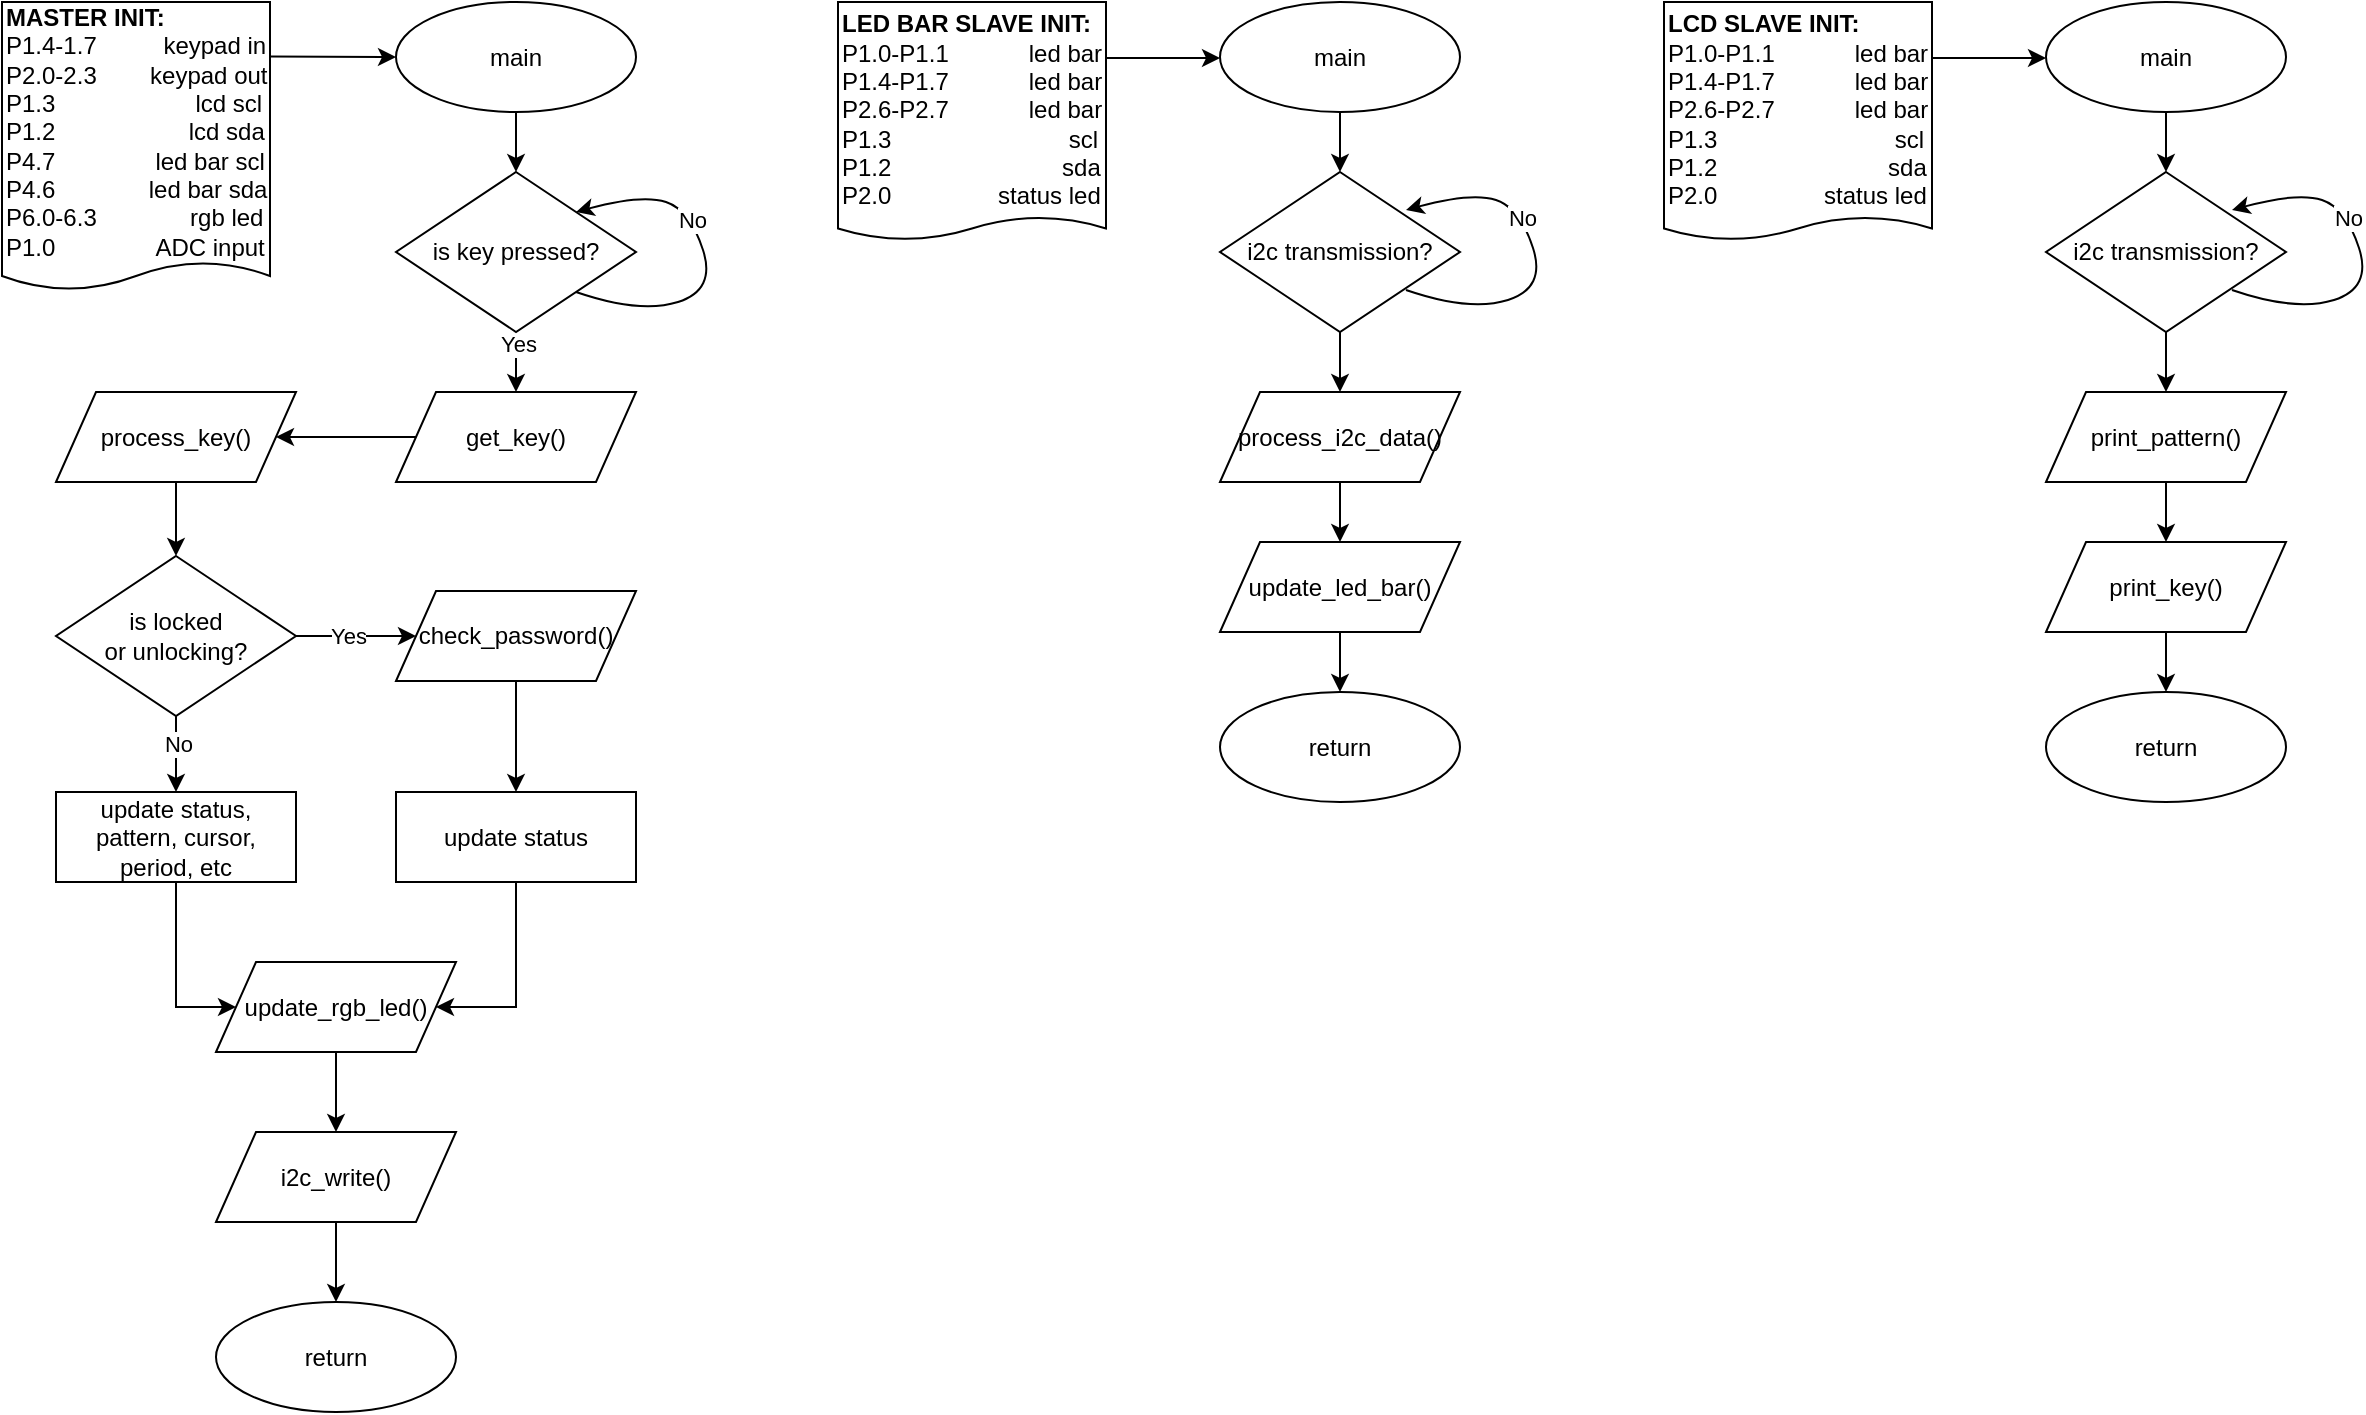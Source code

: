 <mxfile version="26.2.3">
  <diagram name="Page-1" id="2DfoEZhMG623mxN_82BM">
    <mxGraphModel dx="1043" dy="555" grid="0" gridSize="10" guides="1" tooltips="1" connect="1" arrows="1" fold="1" page="0" pageScale="1" pageWidth="850" pageHeight="1100" math="0" shadow="0">
      <root>
        <mxCell id="0" />
        <mxCell id="1" parent="0" />
        <mxCell id="OZjv875h6kdG-M16T15z-1" value="" style="edgeStyle=orthogonalEdgeStyle;rounded=0;orthogonalLoop=1;jettySize=auto;html=1;entryX=0;entryY=0.5;entryDx=0;entryDy=0;" edge="1" parent="1" target="OZjv875h6kdG-M16T15z-4">
          <mxGeometry relative="1" as="geometry">
            <mxPoint x="163.0" y="47.298" as="sourcePoint" />
            <mxPoint x="237.042" y="47.298" as="targetPoint" />
            <Array as="points">
              <mxPoint x="163" y="47" />
            </Array>
          </mxGeometry>
        </mxCell>
        <mxCell id="OZjv875h6kdG-M16T15z-2" value="&lt;b&gt;MASTER INIT:&lt;/b&gt;&lt;div&gt;P1.4-1.7&amp;nbsp; &amp;nbsp; &amp;nbsp; &amp;nbsp; &amp;nbsp; keypad in&lt;/div&gt;&lt;div&gt;P2.0-2.3&amp;nbsp; &amp;nbsp; &amp;nbsp; &amp;nbsp; keypad out&lt;/div&gt;&lt;div&gt;&lt;div&gt;P1.3&amp;nbsp; &amp;nbsp; &amp;nbsp; &amp;nbsp; &amp;nbsp; &amp;nbsp; &amp;nbsp; &amp;nbsp; &amp;nbsp; &amp;nbsp; &amp;nbsp;lcd scl&lt;/div&gt;&lt;/div&gt;&lt;div&gt;P1.2&amp;nbsp; &amp;nbsp; &amp;nbsp; &amp;nbsp; &amp;nbsp; &amp;nbsp; &amp;nbsp; &amp;nbsp; &amp;nbsp; &amp;nbsp; lcd sda&lt;/div&gt;&lt;div&gt;P4.7&amp;nbsp; &amp;nbsp; &amp;nbsp; &amp;nbsp; &amp;nbsp; &amp;nbsp; &amp;nbsp; &amp;nbsp;led bar scl&lt;/div&gt;&lt;div&gt;P4.6&amp;nbsp; &amp;nbsp; &amp;nbsp; &amp;nbsp; &amp;nbsp; &amp;nbsp; &amp;nbsp; led bar sda&lt;/div&gt;&lt;div&gt;P6.0-6.3&amp;nbsp; &amp;nbsp; &amp;nbsp; &amp;nbsp; &amp;nbsp; &amp;nbsp; &amp;nbsp; rgb led&lt;/div&gt;&lt;div&gt;P1.0&amp;nbsp; &amp;nbsp; &amp;nbsp; &amp;nbsp; &amp;nbsp; &amp;nbsp; &amp;nbsp; &amp;nbsp;ADC input&lt;/div&gt;" style="shape=document;whiteSpace=wrap;html=1;boundedLbl=1;size=0.097;align=left;" vertex="1" parent="1">
          <mxGeometry x="29" y="20" width="134" height="144" as="geometry" />
        </mxCell>
        <mxCell id="OZjv875h6kdG-M16T15z-3" value="" style="edgeStyle=orthogonalEdgeStyle;rounded=0;orthogonalLoop=1;jettySize=auto;html=1;" edge="1" parent="1" source="OZjv875h6kdG-M16T15z-4" target="OZjv875h6kdG-M16T15z-7">
          <mxGeometry relative="1" as="geometry" />
        </mxCell>
        <mxCell id="OZjv875h6kdG-M16T15z-4" value="main" style="ellipse;whiteSpace=wrap;html=1;" vertex="1" parent="1">
          <mxGeometry x="226" y="20" width="120" height="55" as="geometry" />
        </mxCell>
        <mxCell id="OZjv875h6kdG-M16T15z-5" value="" style="edgeStyle=orthogonalEdgeStyle;rounded=0;orthogonalLoop=1;jettySize=auto;html=1;" edge="1" parent="1" source="OZjv875h6kdG-M16T15z-7">
          <mxGeometry relative="1" as="geometry">
            <mxPoint x="286" y="215" as="targetPoint" />
          </mxGeometry>
        </mxCell>
        <mxCell id="OZjv875h6kdG-M16T15z-6" value="Yes" style="edgeLabel;html=1;align=center;verticalAlign=middle;resizable=0;points=[];" vertex="1" connectable="0" parent="OZjv875h6kdG-M16T15z-5">
          <mxGeometry x="-0.606" y="1" relative="1" as="geometry">
            <mxPoint as="offset" />
          </mxGeometry>
        </mxCell>
        <mxCell id="OZjv875h6kdG-M16T15z-7" value="is key pressed?" style="rhombus;whiteSpace=wrap;html=1;" vertex="1" parent="1">
          <mxGeometry x="226" y="105" width="120" height="80" as="geometry" />
        </mxCell>
        <mxCell id="OZjv875h6kdG-M16T15z-8" value="" style="curved=1;endArrow=classic;html=1;rounded=0;exitX=1;exitY=1;exitDx=0;exitDy=0;entryX=1;entryY=0;entryDx=0;entryDy=0;" edge="1" parent="1" source="OZjv875h6kdG-M16T15z-7" target="OZjv875h6kdG-M16T15z-7">
          <mxGeometry width="50" height="50" relative="1" as="geometry">
            <mxPoint x="378" y="183" as="sourcePoint" />
            <mxPoint x="428" y="133" as="targetPoint" />
            <Array as="points">
              <mxPoint x="348" y="176" />
              <mxPoint x="386" y="164" />
              <mxPoint x="373" y="124" />
              <mxPoint x="349" y="116" />
            </Array>
          </mxGeometry>
        </mxCell>
        <mxCell id="OZjv875h6kdG-M16T15z-9" value="No" style="edgeLabel;html=1;align=center;verticalAlign=middle;resizable=0;points=[];" vertex="1" connectable="0" parent="OZjv875h6kdG-M16T15z-8">
          <mxGeometry x="0.265" y="1" relative="1" as="geometry">
            <mxPoint as="offset" />
          </mxGeometry>
        </mxCell>
        <mxCell id="OZjv875h6kdG-M16T15z-10" value="" style="edgeStyle=orthogonalEdgeStyle;rounded=0;orthogonalLoop=1;jettySize=auto;html=1;" edge="1" parent="1" source="OZjv875h6kdG-M16T15z-11" target="OZjv875h6kdG-M16T15z-13">
          <mxGeometry relative="1" as="geometry" />
        </mxCell>
        <mxCell id="OZjv875h6kdG-M16T15z-11" value="get_key()" style="shape=parallelogram;perimeter=parallelogramPerimeter;whiteSpace=wrap;html=1;fixedSize=1;" vertex="1" parent="1">
          <mxGeometry x="226" y="215" width="120" height="45" as="geometry" />
        </mxCell>
        <mxCell id="OZjv875h6kdG-M16T15z-12" value="" style="edgeStyle=orthogonalEdgeStyle;rounded=0;orthogonalLoop=1;jettySize=auto;html=1;" edge="1" parent="1" source="OZjv875h6kdG-M16T15z-13" target="OZjv875h6kdG-M16T15z-18">
          <mxGeometry relative="1" as="geometry" />
        </mxCell>
        <mxCell id="OZjv875h6kdG-M16T15z-13" value="process_key()" style="shape=parallelogram;perimeter=parallelogramPerimeter;whiteSpace=wrap;html=1;fixedSize=1;" vertex="1" parent="1">
          <mxGeometry x="56" y="215" width="120" height="45" as="geometry" />
        </mxCell>
        <mxCell id="OZjv875h6kdG-M16T15z-14" value="" style="edgeStyle=orthogonalEdgeStyle;rounded=0;orthogonalLoop=1;jettySize=auto;html=1;" edge="1" parent="1" source="OZjv875h6kdG-M16T15z-18" target="OZjv875h6kdG-M16T15z-20">
          <mxGeometry relative="1" as="geometry" />
        </mxCell>
        <mxCell id="OZjv875h6kdG-M16T15z-15" value="Yes" style="edgeLabel;html=1;align=center;verticalAlign=middle;resizable=0;points=[];" vertex="1" connectable="0" parent="OZjv875h6kdG-M16T15z-14">
          <mxGeometry x="0.079" y="-1" relative="1" as="geometry">
            <mxPoint x="-7" y="-1" as="offset" />
          </mxGeometry>
        </mxCell>
        <mxCell id="OZjv875h6kdG-M16T15z-16" value="" style="edgeStyle=orthogonalEdgeStyle;rounded=0;orthogonalLoop=1;jettySize=auto;html=1;" edge="1" parent="1" source="OZjv875h6kdG-M16T15z-18" target="OZjv875h6kdG-M16T15z-21">
          <mxGeometry relative="1" as="geometry" />
        </mxCell>
        <mxCell id="OZjv875h6kdG-M16T15z-17" value="No" style="edgeLabel;html=1;align=center;verticalAlign=middle;resizable=0;points=[];" vertex="1" connectable="0" parent="OZjv875h6kdG-M16T15z-16">
          <mxGeometry x="-0.344" y="1" relative="1" as="geometry">
            <mxPoint as="offset" />
          </mxGeometry>
        </mxCell>
        <mxCell id="OZjv875h6kdG-M16T15z-18" value="is locked&lt;div&gt;or unlocking?&lt;/div&gt;" style="rhombus;whiteSpace=wrap;html=1;" vertex="1" parent="1">
          <mxGeometry x="56" y="297" width="120" height="80" as="geometry" />
        </mxCell>
        <mxCell id="OZjv875h6kdG-M16T15z-19" value="" style="edgeStyle=orthogonalEdgeStyle;rounded=0;orthogonalLoop=1;jettySize=auto;html=1;" edge="1" parent="1" source="OZjv875h6kdG-M16T15z-20" target="OZjv875h6kdG-M16T15z-22">
          <mxGeometry relative="1" as="geometry" />
        </mxCell>
        <mxCell id="OZjv875h6kdG-M16T15z-20" value="check_password()" style="shape=parallelogram;perimeter=parallelogramPerimeter;whiteSpace=wrap;html=1;fixedSize=1;" vertex="1" parent="1">
          <mxGeometry x="226" y="314.5" width="120" height="45" as="geometry" />
        </mxCell>
        <mxCell id="OZjv875h6kdG-M16T15z-21" value="update status, pattern, cursor, period, etc" style="rounded=0;whiteSpace=wrap;html=1;" vertex="1" parent="1">
          <mxGeometry x="56" y="415" width="120" height="45" as="geometry" />
        </mxCell>
        <mxCell id="OZjv875h6kdG-M16T15z-22" value="update status" style="rounded=0;whiteSpace=wrap;html=1;" vertex="1" parent="1">
          <mxGeometry x="226" y="415" width="120" height="45" as="geometry" />
        </mxCell>
        <mxCell id="OZjv875h6kdG-M16T15z-23" value="" style="edgeStyle=orthogonalEdgeStyle;rounded=0;orthogonalLoop=1;jettySize=auto;html=1;entryX=0;entryY=0.5;entryDx=0;entryDy=0;" edge="1" parent="1" target="OZjv875h6kdG-M16T15z-26">
          <mxGeometry relative="1" as="geometry">
            <mxPoint x="116" y="460" as="sourcePoint" />
            <Array as="points">
              <mxPoint x="116" y="522" />
            </Array>
          </mxGeometry>
        </mxCell>
        <mxCell id="OZjv875h6kdG-M16T15z-24" value="" style="edgeStyle=orthogonalEdgeStyle;rounded=0;orthogonalLoop=1;jettySize=auto;html=1;entryX=1;entryY=0.5;entryDx=0;entryDy=0;" edge="1" parent="1" target="OZjv875h6kdG-M16T15z-26">
          <mxGeometry relative="1" as="geometry">
            <mxPoint x="286" y="460" as="sourcePoint" />
            <Array as="points">
              <mxPoint x="286" y="523" />
            </Array>
          </mxGeometry>
        </mxCell>
        <mxCell id="OZjv875h6kdG-M16T15z-25" value="" style="edgeStyle=orthogonalEdgeStyle;rounded=0;orthogonalLoop=1;jettySize=auto;html=1;" edge="1" parent="1" source="OZjv875h6kdG-M16T15z-26" target="OZjv875h6kdG-M16T15z-28">
          <mxGeometry relative="1" as="geometry" />
        </mxCell>
        <mxCell id="OZjv875h6kdG-M16T15z-26" value="update_rgb_led()" style="shape=parallelogram;perimeter=parallelogramPerimeter;whiteSpace=wrap;html=1;fixedSize=1;" vertex="1" parent="1">
          <mxGeometry x="136" y="500" width="120" height="45" as="geometry" />
        </mxCell>
        <mxCell id="OZjv875h6kdG-M16T15z-27" value="" style="edgeStyle=orthogonalEdgeStyle;rounded=0;orthogonalLoop=1;jettySize=auto;html=1;" edge="1" parent="1" source="OZjv875h6kdG-M16T15z-28" target="OZjv875h6kdG-M16T15z-29">
          <mxGeometry relative="1" as="geometry" />
        </mxCell>
        <mxCell id="OZjv875h6kdG-M16T15z-28" value="i2c_write()" style="shape=parallelogram;perimeter=parallelogramPerimeter;whiteSpace=wrap;html=1;fixedSize=1;" vertex="1" parent="1">
          <mxGeometry x="136" y="585" width="120" height="45" as="geometry" />
        </mxCell>
        <mxCell id="OZjv875h6kdG-M16T15z-29" value="return" style="ellipse;whiteSpace=wrap;html=1;" vertex="1" parent="1">
          <mxGeometry x="136" y="670" width="120" height="55" as="geometry" />
        </mxCell>
        <mxCell id="OZjv875h6kdG-M16T15z-30" value="" style="edgeStyle=orthogonalEdgeStyle;rounded=0;orthogonalLoop=1;jettySize=auto;html=1;" edge="1" parent="1" source="OZjv875h6kdG-M16T15z-31" target="OZjv875h6kdG-M16T15z-33">
          <mxGeometry relative="1" as="geometry">
            <Array as="points">
              <mxPoint x="593" y="48" />
              <mxPoint x="593" y="48" />
            </Array>
          </mxGeometry>
        </mxCell>
        <mxCell id="OZjv875h6kdG-M16T15z-31" value="&lt;b&gt;LED BAR SLAVE INIT:&lt;/b&gt;&lt;div&gt;P1.0-P1.1&lt;span style=&quot;white-space: pre;&quot;&gt;&#x9;&lt;/span&gt;&amp;nbsp; &amp;nbsp;&amp;nbsp;led bar&lt;/div&gt;&lt;div&gt;P1.4-P1.7&amp;nbsp; &amp;nbsp; &amp;nbsp; &amp;nbsp; &amp;nbsp; &amp;nbsp; led bar&lt;/div&gt;&lt;div&gt;P2.6-P2.7&amp;nbsp; &amp;nbsp; &amp;nbsp; &amp;nbsp; &amp;nbsp; &amp;nbsp; led bar&lt;/div&gt;&lt;div&gt;P1.3&lt;span style=&quot;white-space: pre;&quot;&gt;&#x9;&lt;/span&gt;&lt;span style=&quot;white-space: pre;&quot;&gt;&#x9;&lt;/span&gt;&lt;span style=&quot;white-space: pre;&quot;&gt;&#x9;&lt;/span&gt;&lt;span style=&quot;white-space: pre;&quot;&gt;&#x9;&lt;/span&gt;&amp;nbsp; scl&lt;/div&gt;&lt;div&gt;P1.2&amp;nbsp;&lt;span style=&quot;white-space: pre;&quot;&gt;&#x9;&lt;/span&gt;&lt;span style=&quot;white-space: pre;&quot;&gt;&#x9;&lt;/span&gt;&amp;nbsp; &amp;nbsp; &amp;nbsp; &amp;nbsp; &amp;nbsp;sda&lt;/div&gt;&lt;div&gt;P2.0&amp;nbsp; &amp;nbsp; &amp;nbsp; &amp;nbsp; &amp;nbsp; &amp;nbsp; &amp;nbsp; &amp;nbsp; status led&lt;/div&gt;" style="shape=document;whiteSpace=wrap;html=1;boundedLbl=1;size=0.097;align=left;" vertex="1" parent="1">
          <mxGeometry x="447" y="20" width="134" height="119" as="geometry" />
        </mxCell>
        <mxCell id="OZjv875h6kdG-M16T15z-32" value="" style="edgeStyle=orthogonalEdgeStyle;rounded=0;orthogonalLoop=1;jettySize=auto;html=1;" edge="1" parent="1" source="OZjv875h6kdG-M16T15z-33" target="OZjv875h6kdG-M16T15z-35">
          <mxGeometry relative="1" as="geometry" />
        </mxCell>
        <mxCell id="OZjv875h6kdG-M16T15z-33" value="main" style="ellipse;whiteSpace=wrap;html=1;" vertex="1" parent="1">
          <mxGeometry x="638" y="20" width="120" height="55" as="geometry" />
        </mxCell>
        <mxCell id="OZjv875h6kdG-M16T15z-34" value="" style="edgeStyle=orthogonalEdgeStyle;rounded=0;orthogonalLoop=1;jettySize=auto;html=1;" edge="1" parent="1" source="OZjv875h6kdG-M16T15z-35" target="OZjv875h6kdG-M16T15z-39">
          <mxGeometry relative="1" as="geometry" />
        </mxCell>
        <mxCell id="OZjv875h6kdG-M16T15z-35" value="i2c transmission?" style="rhombus;whiteSpace=wrap;html=1;" vertex="1" parent="1">
          <mxGeometry x="638" y="105" width="120" height="80" as="geometry" />
        </mxCell>
        <mxCell id="OZjv875h6kdG-M16T15z-36" value="" style="curved=1;endArrow=classic;html=1;rounded=0;exitX=1;exitY=1;exitDx=0;exitDy=0;entryX=1;entryY=0;entryDx=0;entryDy=0;" edge="1" parent="1">
          <mxGeometry width="50" height="50" relative="1" as="geometry">
            <mxPoint x="731" y="164" as="sourcePoint" />
            <mxPoint x="731" y="124" as="targetPoint" />
            <Array as="points">
              <mxPoint x="763" y="175" />
              <mxPoint x="801" y="163" />
              <mxPoint x="788" y="123" />
              <mxPoint x="764" y="115" />
            </Array>
          </mxGeometry>
        </mxCell>
        <mxCell id="OZjv875h6kdG-M16T15z-37" value="No" style="edgeLabel;html=1;align=center;verticalAlign=middle;resizable=0;points=[];" vertex="1" connectable="0" parent="OZjv875h6kdG-M16T15z-36">
          <mxGeometry x="0.265" y="1" relative="1" as="geometry">
            <mxPoint as="offset" />
          </mxGeometry>
        </mxCell>
        <mxCell id="OZjv875h6kdG-M16T15z-38" value="" style="edgeStyle=orthogonalEdgeStyle;rounded=0;orthogonalLoop=1;jettySize=auto;html=1;" edge="1" parent="1" source="OZjv875h6kdG-M16T15z-39" target="OZjv875h6kdG-M16T15z-41">
          <mxGeometry relative="1" as="geometry" />
        </mxCell>
        <mxCell id="OZjv875h6kdG-M16T15z-39" value="process_i2c_data()" style="shape=parallelogram;perimeter=parallelogramPerimeter;whiteSpace=wrap;html=1;fixedSize=1;" vertex="1" parent="1">
          <mxGeometry x="638" y="215" width="120" height="45" as="geometry" />
        </mxCell>
        <mxCell id="OZjv875h6kdG-M16T15z-40" value="" style="edgeStyle=orthogonalEdgeStyle;rounded=0;orthogonalLoop=1;jettySize=auto;html=1;" edge="1" parent="1" source="OZjv875h6kdG-M16T15z-41" target="OZjv875h6kdG-M16T15z-42">
          <mxGeometry relative="1" as="geometry" />
        </mxCell>
        <mxCell id="OZjv875h6kdG-M16T15z-41" value="update_led_bar()" style="shape=parallelogram;perimeter=parallelogramPerimeter;whiteSpace=wrap;html=1;fixedSize=1;" vertex="1" parent="1">
          <mxGeometry x="638" y="290" width="120" height="45" as="geometry" />
        </mxCell>
        <mxCell id="OZjv875h6kdG-M16T15z-42" value="return" style="ellipse;whiteSpace=wrap;html=1;" vertex="1" parent="1">
          <mxGeometry x="638" y="365" width="120" height="55" as="geometry" />
        </mxCell>
        <mxCell id="OZjv875h6kdG-M16T15z-43" value="" style="edgeStyle=orthogonalEdgeStyle;rounded=0;orthogonalLoop=1;jettySize=auto;html=1;" edge="1" parent="1" source="OZjv875h6kdG-M16T15z-44" target="OZjv875h6kdG-M16T15z-46">
          <mxGeometry relative="1" as="geometry">
            <Array as="points">
              <mxPoint x="1006" y="48" />
              <mxPoint x="1006" y="48" />
            </Array>
          </mxGeometry>
        </mxCell>
        <mxCell id="OZjv875h6kdG-M16T15z-44" value="&lt;b&gt;LCD SLAVE INIT:&lt;/b&gt;&lt;div&gt;P1.0-P1.1&lt;span style=&quot;white-space: pre;&quot;&gt;&#x9;&lt;/span&gt;&amp;nbsp; &amp;nbsp;&amp;nbsp;led bar&lt;/div&gt;&lt;div&gt;P1.4-P1.7&amp;nbsp; &amp;nbsp; &amp;nbsp; &amp;nbsp; &amp;nbsp; &amp;nbsp; led bar&lt;/div&gt;&lt;div&gt;P2.6-P2.7&amp;nbsp; &amp;nbsp; &amp;nbsp; &amp;nbsp; &amp;nbsp; &amp;nbsp; led bar&lt;/div&gt;&lt;div&gt;P1.3&lt;span style=&quot;white-space: pre;&quot;&gt;&#x9;&lt;/span&gt;&lt;span style=&quot;white-space: pre;&quot;&gt;&#x9;&lt;/span&gt;&lt;span style=&quot;white-space: pre;&quot;&gt;&#x9;&lt;/span&gt;&lt;span style=&quot;white-space: pre;&quot;&gt;&#x9;&lt;/span&gt;&amp;nbsp; scl&lt;/div&gt;&lt;div&gt;P1.2&amp;nbsp;&lt;span style=&quot;white-space: pre;&quot;&gt;&#x9;&lt;/span&gt;&lt;span style=&quot;white-space: pre;&quot;&gt;&#x9;&lt;/span&gt;&amp;nbsp; &amp;nbsp; &amp;nbsp; &amp;nbsp; &amp;nbsp;sda&lt;/div&gt;&lt;div&gt;P2.0&amp;nbsp; &amp;nbsp; &amp;nbsp; &amp;nbsp; &amp;nbsp; &amp;nbsp; &amp;nbsp; &amp;nbsp; status led&lt;/div&gt;" style="shape=document;whiteSpace=wrap;html=1;boundedLbl=1;size=0.097;align=left;" vertex="1" parent="1">
          <mxGeometry x="860" y="20" width="134" height="119" as="geometry" />
        </mxCell>
        <mxCell id="OZjv875h6kdG-M16T15z-45" value="" style="edgeStyle=orthogonalEdgeStyle;rounded=0;orthogonalLoop=1;jettySize=auto;html=1;" edge="1" parent="1" source="OZjv875h6kdG-M16T15z-46" target="OZjv875h6kdG-M16T15z-48">
          <mxGeometry relative="1" as="geometry" />
        </mxCell>
        <mxCell id="OZjv875h6kdG-M16T15z-46" value="main" style="ellipse;whiteSpace=wrap;html=1;" vertex="1" parent="1">
          <mxGeometry x="1051" y="20" width="120" height="55" as="geometry" />
        </mxCell>
        <mxCell id="OZjv875h6kdG-M16T15z-47" value="" style="edgeStyle=orthogonalEdgeStyle;rounded=0;orthogonalLoop=1;jettySize=auto;html=1;" edge="1" parent="1" source="OZjv875h6kdG-M16T15z-48" target="OZjv875h6kdG-M16T15z-52">
          <mxGeometry relative="1" as="geometry" />
        </mxCell>
        <mxCell id="OZjv875h6kdG-M16T15z-48" value="i2c transmission?" style="rhombus;whiteSpace=wrap;html=1;" vertex="1" parent="1">
          <mxGeometry x="1051" y="105" width="120" height="80" as="geometry" />
        </mxCell>
        <mxCell id="OZjv875h6kdG-M16T15z-49" value="" style="curved=1;endArrow=classic;html=1;rounded=0;exitX=1;exitY=1;exitDx=0;exitDy=0;entryX=1;entryY=0;entryDx=0;entryDy=0;" edge="1" parent="1">
          <mxGeometry width="50" height="50" relative="1" as="geometry">
            <mxPoint x="1144" y="164" as="sourcePoint" />
            <mxPoint x="1144" y="124" as="targetPoint" />
            <Array as="points">
              <mxPoint x="1176" y="175" />
              <mxPoint x="1214" y="163" />
              <mxPoint x="1201" y="123" />
              <mxPoint x="1177" y="115" />
            </Array>
          </mxGeometry>
        </mxCell>
        <mxCell id="OZjv875h6kdG-M16T15z-50" value="No" style="edgeLabel;html=1;align=center;verticalAlign=middle;resizable=0;points=[];" vertex="1" connectable="0" parent="OZjv875h6kdG-M16T15z-49">
          <mxGeometry x="0.265" y="1" relative="1" as="geometry">
            <mxPoint as="offset" />
          </mxGeometry>
        </mxCell>
        <mxCell id="OZjv875h6kdG-M16T15z-51" value="" style="edgeStyle=orthogonalEdgeStyle;rounded=0;orthogonalLoop=1;jettySize=auto;html=1;" edge="1" parent="1" source="OZjv875h6kdG-M16T15z-52" target="OZjv875h6kdG-M16T15z-54">
          <mxGeometry relative="1" as="geometry" />
        </mxCell>
        <mxCell id="OZjv875h6kdG-M16T15z-52" value="print_pattern()" style="shape=parallelogram;perimeter=parallelogramPerimeter;whiteSpace=wrap;html=1;fixedSize=1;" vertex="1" parent="1">
          <mxGeometry x="1051" y="215" width="120" height="45" as="geometry" />
        </mxCell>
        <mxCell id="OZjv875h6kdG-M16T15z-53" value="" style="edgeStyle=orthogonalEdgeStyle;rounded=0;orthogonalLoop=1;jettySize=auto;html=1;" edge="1" parent="1" source="OZjv875h6kdG-M16T15z-54" target="OZjv875h6kdG-M16T15z-55">
          <mxGeometry relative="1" as="geometry" />
        </mxCell>
        <mxCell id="OZjv875h6kdG-M16T15z-54" value="print_key()" style="shape=parallelogram;perimeter=parallelogramPerimeter;whiteSpace=wrap;html=1;fixedSize=1;" vertex="1" parent="1">
          <mxGeometry x="1051" y="290" width="120" height="45" as="geometry" />
        </mxCell>
        <mxCell id="OZjv875h6kdG-M16T15z-55" value="return" style="ellipse;whiteSpace=wrap;html=1;" vertex="1" parent="1">
          <mxGeometry x="1051" y="365" width="120" height="55" as="geometry" />
        </mxCell>
      </root>
    </mxGraphModel>
  </diagram>
</mxfile>

